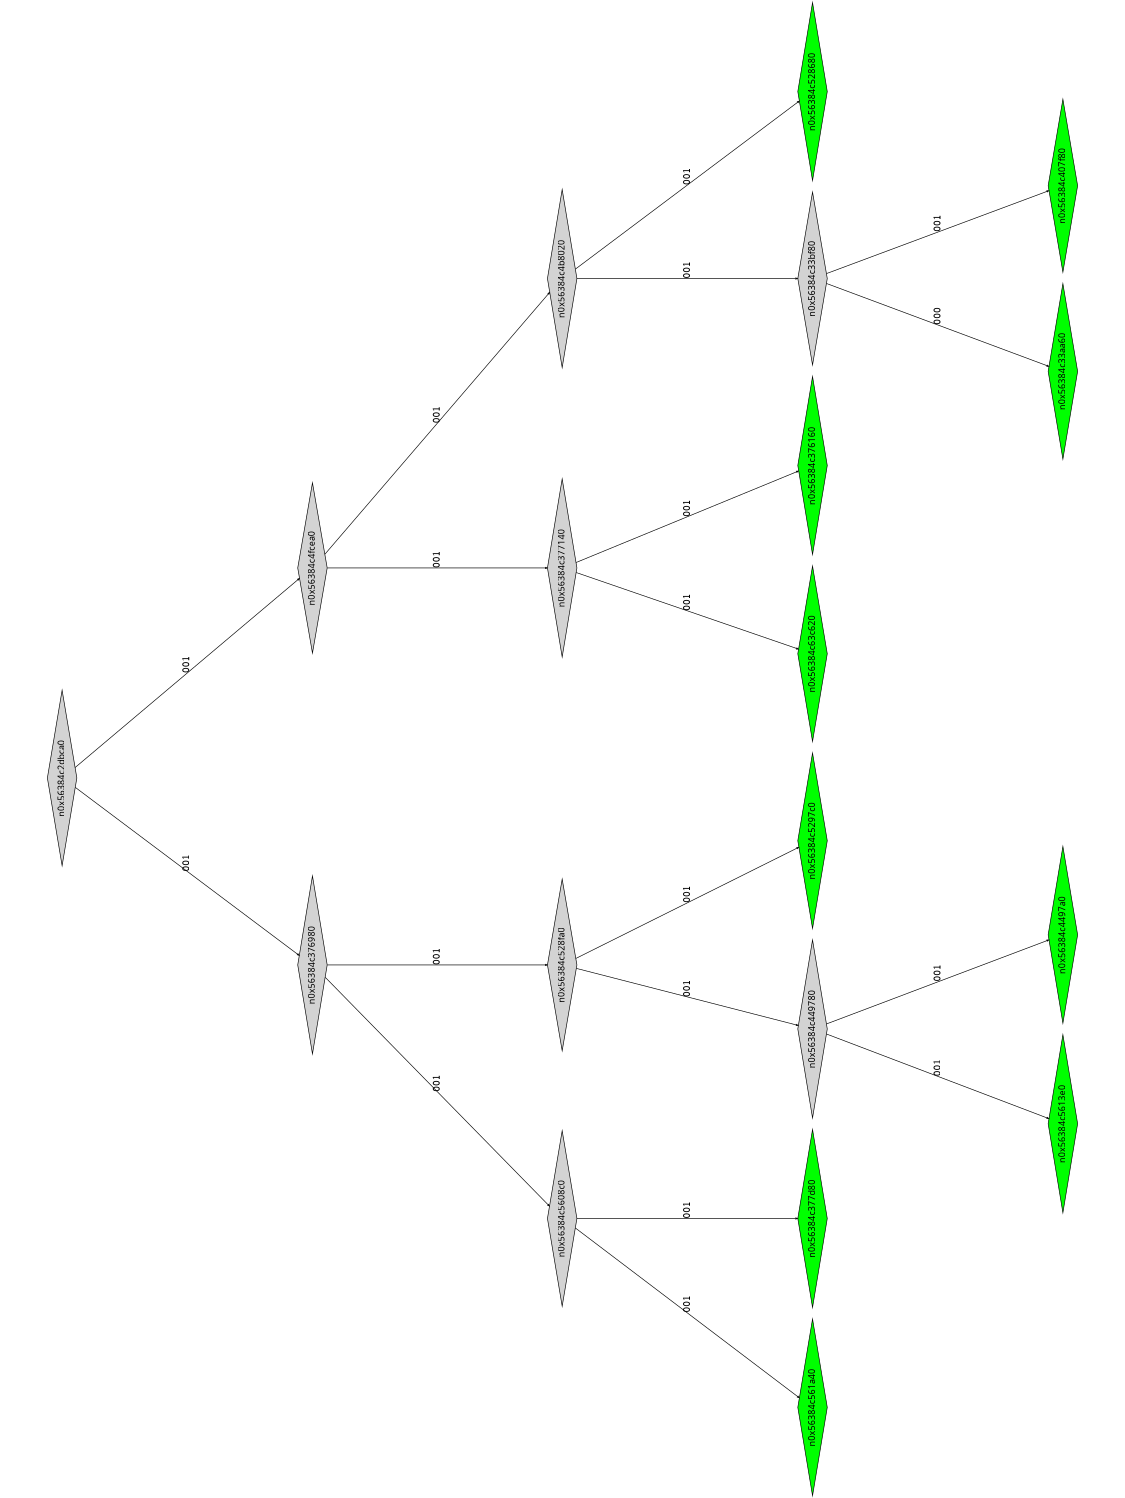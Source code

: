 digraph G {
	size="10,7.5";
	ratio=fill;
	rotate=90;
	center = "true";
	node [style="filled",width=.1,height=.1,fontname="Terminus"]
	edge [arrowsize=.3]
	n0x56384c2dbca0 [shape=diamond];
	n0x56384c2dbca0 -> n0x56384c376980 [label=001];
	n0x56384c2dbca0 -> n0x56384c4fcea0 [label=001];
	n0x56384c4fcea0 [shape=diamond];
	n0x56384c4fcea0 -> n0x56384c377140 [label=001];
	n0x56384c4fcea0 -> n0x56384c4b8020 [label=001];
	n0x56384c4b8020 [shape=diamond];
	n0x56384c4b8020 -> n0x56384c33bf80 [label=001];
	n0x56384c4b8020 -> n0x56384c528680 [label=001];
	n0x56384c528680 [shape=diamond,fillcolor=green];
	n0x56384c33bf80 [shape=diamond];
	n0x56384c33bf80 -> n0x56384c33aa60 [label=000];
	n0x56384c33bf80 -> n0x56384c407f80 [label=001];
	n0x56384c407f80 [shape=diamond,fillcolor=green];
	n0x56384c33aa60 [shape=diamond,fillcolor=green];
	n0x56384c377140 [shape=diamond];
	n0x56384c377140 -> n0x56384c63c620 [label=001];
	n0x56384c377140 -> n0x56384c376160 [label=001];
	n0x56384c376160 [shape=diamond,fillcolor=green];
	n0x56384c63c620 [shape=diamond,fillcolor=green];
	n0x56384c376980 [shape=diamond];
	n0x56384c376980 -> n0x56384c5608c0 [label=001];
	n0x56384c376980 -> n0x56384c528fa0 [label=001];
	n0x56384c528fa0 [shape=diamond];
	n0x56384c528fa0 -> n0x56384c449780 [label=001];
	n0x56384c528fa0 -> n0x56384c5297c0 [label=001];
	n0x56384c5297c0 [shape=diamond,fillcolor=green];
	n0x56384c449780 [shape=diamond];
	n0x56384c449780 -> n0x56384c5613e0 [label=001];
	n0x56384c449780 -> n0x56384c4497a0 [label=001];
	n0x56384c4497a0 [shape=diamond,fillcolor=green];
	n0x56384c5613e0 [shape=diamond,fillcolor=green];
	n0x56384c5608c0 [shape=diamond];
	n0x56384c5608c0 -> n0x56384c561a40 [label=001];
	n0x56384c5608c0 -> n0x56384c377d80 [label=001];
	n0x56384c377d80 [shape=diamond,fillcolor=green];
	n0x56384c561a40 [shape=diamond,fillcolor=green];
}
